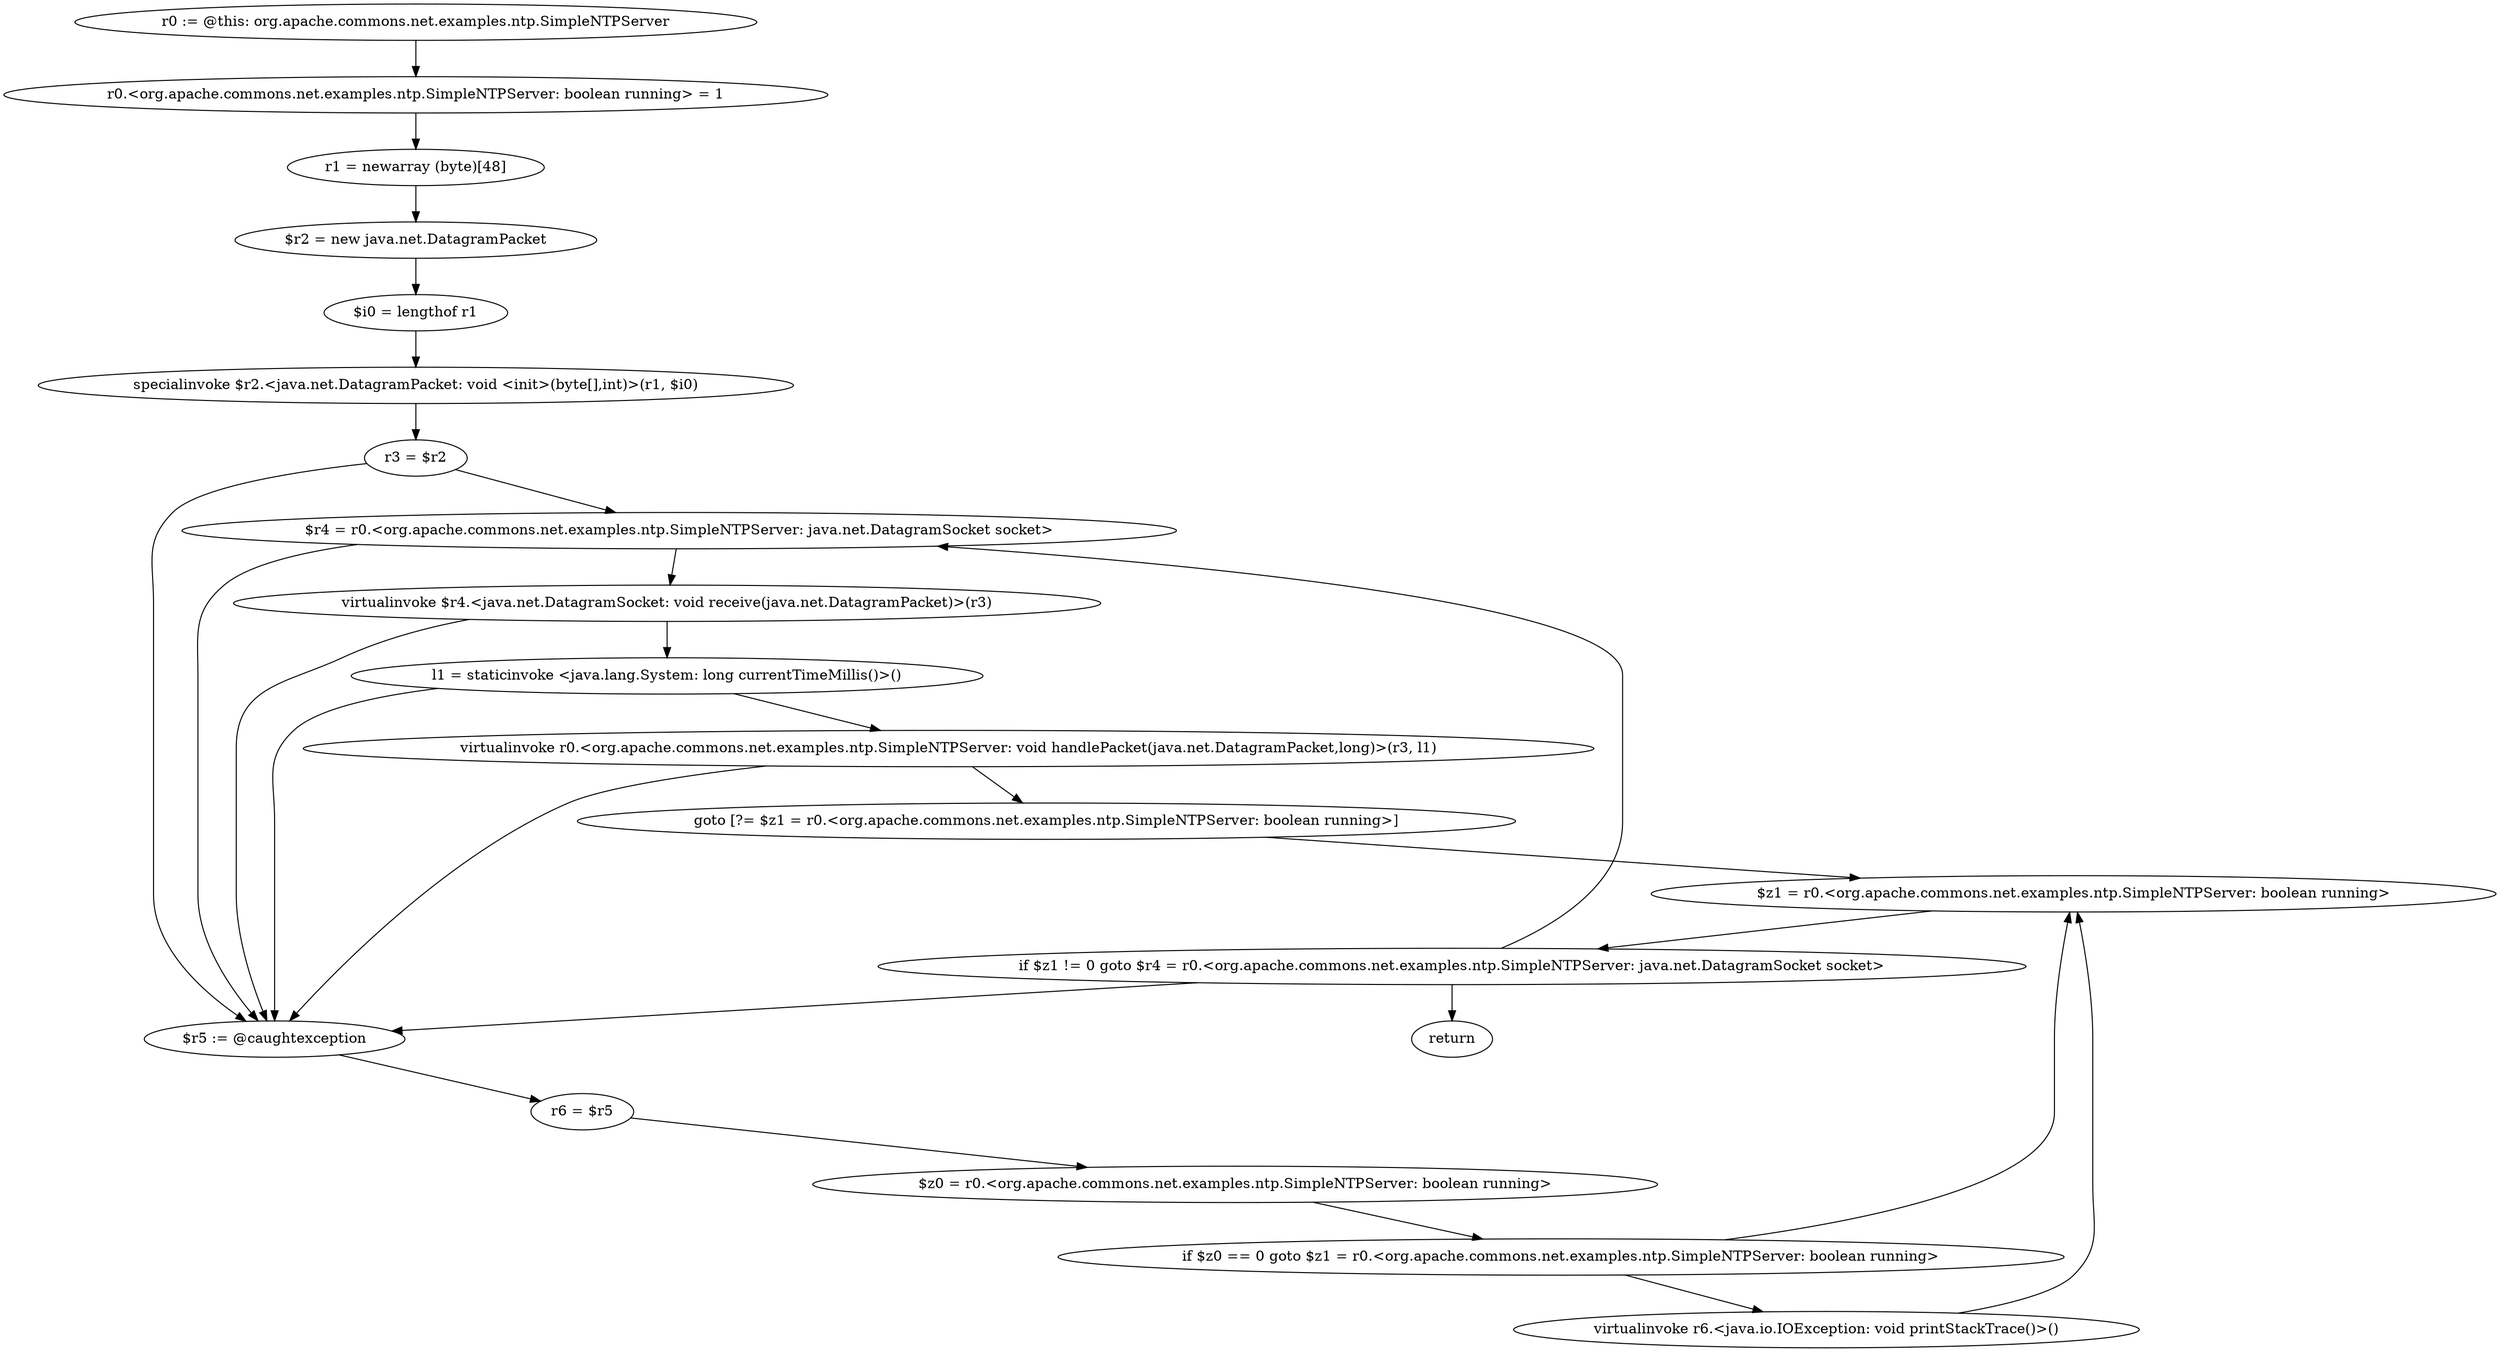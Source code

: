 digraph "unitGraph" {
    "r0 := @this: org.apache.commons.net.examples.ntp.SimpleNTPServer"
    "r0.<org.apache.commons.net.examples.ntp.SimpleNTPServer: boolean running> = 1"
    "r1 = newarray (byte)[48]"
    "$r2 = new java.net.DatagramPacket"
    "$i0 = lengthof r1"
    "specialinvoke $r2.<java.net.DatagramPacket: void <init>(byte[],int)>(r1, $i0)"
    "r3 = $r2"
    "$r4 = r0.<org.apache.commons.net.examples.ntp.SimpleNTPServer: java.net.DatagramSocket socket>"
    "virtualinvoke $r4.<java.net.DatagramSocket: void receive(java.net.DatagramPacket)>(r3)"
    "l1 = staticinvoke <java.lang.System: long currentTimeMillis()>()"
    "virtualinvoke r0.<org.apache.commons.net.examples.ntp.SimpleNTPServer: void handlePacket(java.net.DatagramPacket,long)>(r3, l1)"
    "goto [?= $z1 = r0.<org.apache.commons.net.examples.ntp.SimpleNTPServer: boolean running>]"
    "$r5 := @caughtexception"
    "r6 = $r5"
    "$z0 = r0.<org.apache.commons.net.examples.ntp.SimpleNTPServer: boolean running>"
    "if $z0 == 0 goto $z1 = r0.<org.apache.commons.net.examples.ntp.SimpleNTPServer: boolean running>"
    "virtualinvoke r6.<java.io.IOException: void printStackTrace()>()"
    "$z1 = r0.<org.apache.commons.net.examples.ntp.SimpleNTPServer: boolean running>"
    "if $z1 != 0 goto $r4 = r0.<org.apache.commons.net.examples.ntp.SimpleNTPServer: java.net.DatagramSocket socket>"
    "return"
    "r0 := @this: org.apache.commons.net.examples.ntp.SimpleNTPServer"->"r0.<org.apache.commons.net.examples.ntp.SimpleNTPServer: boolean running> = 1";
    "r0.<org.apache.commons.net.examples.ntp.SimpleNTPServer: boolean running> = 1"->"r1 = newarray (byte)[48]";
    "r1 = newarray (byte)[48]"->"$r2 = new java.net.DatagramPacket";
    "$r2 = new java.net.DatagramPacket"->"$i0 = lengthof r1";
    "$i0 = lengthof r1"->"specialinvoke $r2.<java.net.DatagramPacket: void <init>(byte[],int)>(r1, $i0)";
    "specialinvoke $r2.<java.net.DatagramPacket: void <init>(byte[],int)>(r1, $i0)"->"r3 = $r2";
    "r3 = $r2"->"$r4 = r0.<org.apache.commons.net.examples.ntp.SimpleNTPServer: java.net.DatagramSocket socket>";
    "r3 = $r2"->"$r5 := @caughtexception";
    "$r4 = r0.<org.apache.commons.net.examples.ntp.SimpleNTPServer: java.net.DatagramSocket socket>"->"virtualinvoke $r4.<java.net.DatagramSocket: void receive(java.net.DatagramPacket)>(r3)";
    "$r4 = r0.<org.apache.commons.net.examples.ntp.SimpleNTPServer: java.net.DatagramSocket socket>"->"$r5 := @caughtexception";
    "virtualinvoke $r4.<java.net.DatagramSocket: void receive(java.net.DatagramPacket)>(r3)"->"l1 = staticinvoke <java.lang.System: long currentTimeMillis()>()";
    "virtualinvoke $r4.<java.net.DatagramSocket: void receive(java.net.DatagramPacket)>(r3)"->"$r5 := @caughtexception";
    "l1 = staticinvoke <java.lang.System: long currentTimeMillis()>()"->"virtualinvoke r0.<org.apache.commons.net.examples.ntp.SimpleNTPServer: void handlePacket(java.net.DatagramPacket,long)>(r3, l1)";
    "l1 = staticinvoke <java.lang.System: long currentTimeMillis()>()"->"$r5 := @caughtexception";
    "virtualinvoke r0.<org.apache.commons.net.examples.ntp.SimpleNTPServer: void handlePacket(java.net.DatagramPacket,long)>(r3, l1)"->"goto [?= $z1 = r0.<org.apache.commons.net.examples.ntp.SimpleNTPServer: boolean running>]";
    "virtualinvoke r0.<org.apache.commons.net.examples.ntp.SimpleNTPServer: void handlePacket(java.net.DatagramPacket,long)>(r3, l1)"->"$r5 := @caughtexception";
    "goto [?= $z1 = r0.<org.apache.commons.net.examples.ntp.SimpleNTPServer: boolean running>]"->"$z1 = r0.<org.apache.commons.net.examples.ntp.SimpleNTPServer: boolean running>";
    "$r5 := @caughtexception"->"r6 = $r5";
    "r6 = $r5"->"$z0 = r0.<org.apache.commons.net.examples.ntp.SimpleNTPServer: boolean running>";
    "$z0 = r0.<org.apache.commons.net.examples.ntp.SimpleNTPServer: boolean running>"->"if $z0 == 0 goto $z1 = r0.<org.apache.commons.net.examples.ntp.SimpleNTPServer: boolean running>";
    "if $z0 == 0 goto $z1 = r0.<org.apache.commons.net.examples.ntp.SimpleNTPServer: boolean running>"->"virtualinvoke r6.<java.io.IOException: void printStackTrace()>()";
    "if $z0 == 0 goto $z1 = r0.<org.apache.commons.net.examples.ntp.SimpleNTPServer: boolean running>"->"$z1 = r0.<org.apache.commons.net.examples.ntp.SimpleNTPServer: boolean running>";
    "virtualinvoke r6.<java.io.IOException: void printStackTrace()>()"->"$z1 = r0.<org.apache.commons.net.examples.ntp.SimpleNTPServer: boolean running>";
    "$z1 = r0.<org.apache.commons.net.examples.ntp.SimpleNTPServer: boolean running>"->"if $z1 != 0 goto $r4 = r0.<org.apache.commons.net.examples.ntp.SimpleNTPServer: java.net.DatagramSocket socket>";
    "if $z1 != 0 goto $r4 = r0.<org.apache.commons.net.examples.ntp.SimpleNTPServer: java.net.DatagramSocket socket>"->"return";
    "if $z1 != 0 goto $r4 = r0.<org.apache.commons.net.examples.ntp.SimpleNTPServer: java.net.DatagramSocket socket>"->"$r4 = r0.<org.apache.commons.net.examples.ntp.SimpleNTPServer: java.net.DatagramSocket socket>";
    "if $z1 != 0 goto $r4 = r0.<org.apache.commons.net.examples.ntp.SimpleNTPServer: java.net.DatagramSocket socket>"->"$r5 := @caughtexception";
}

